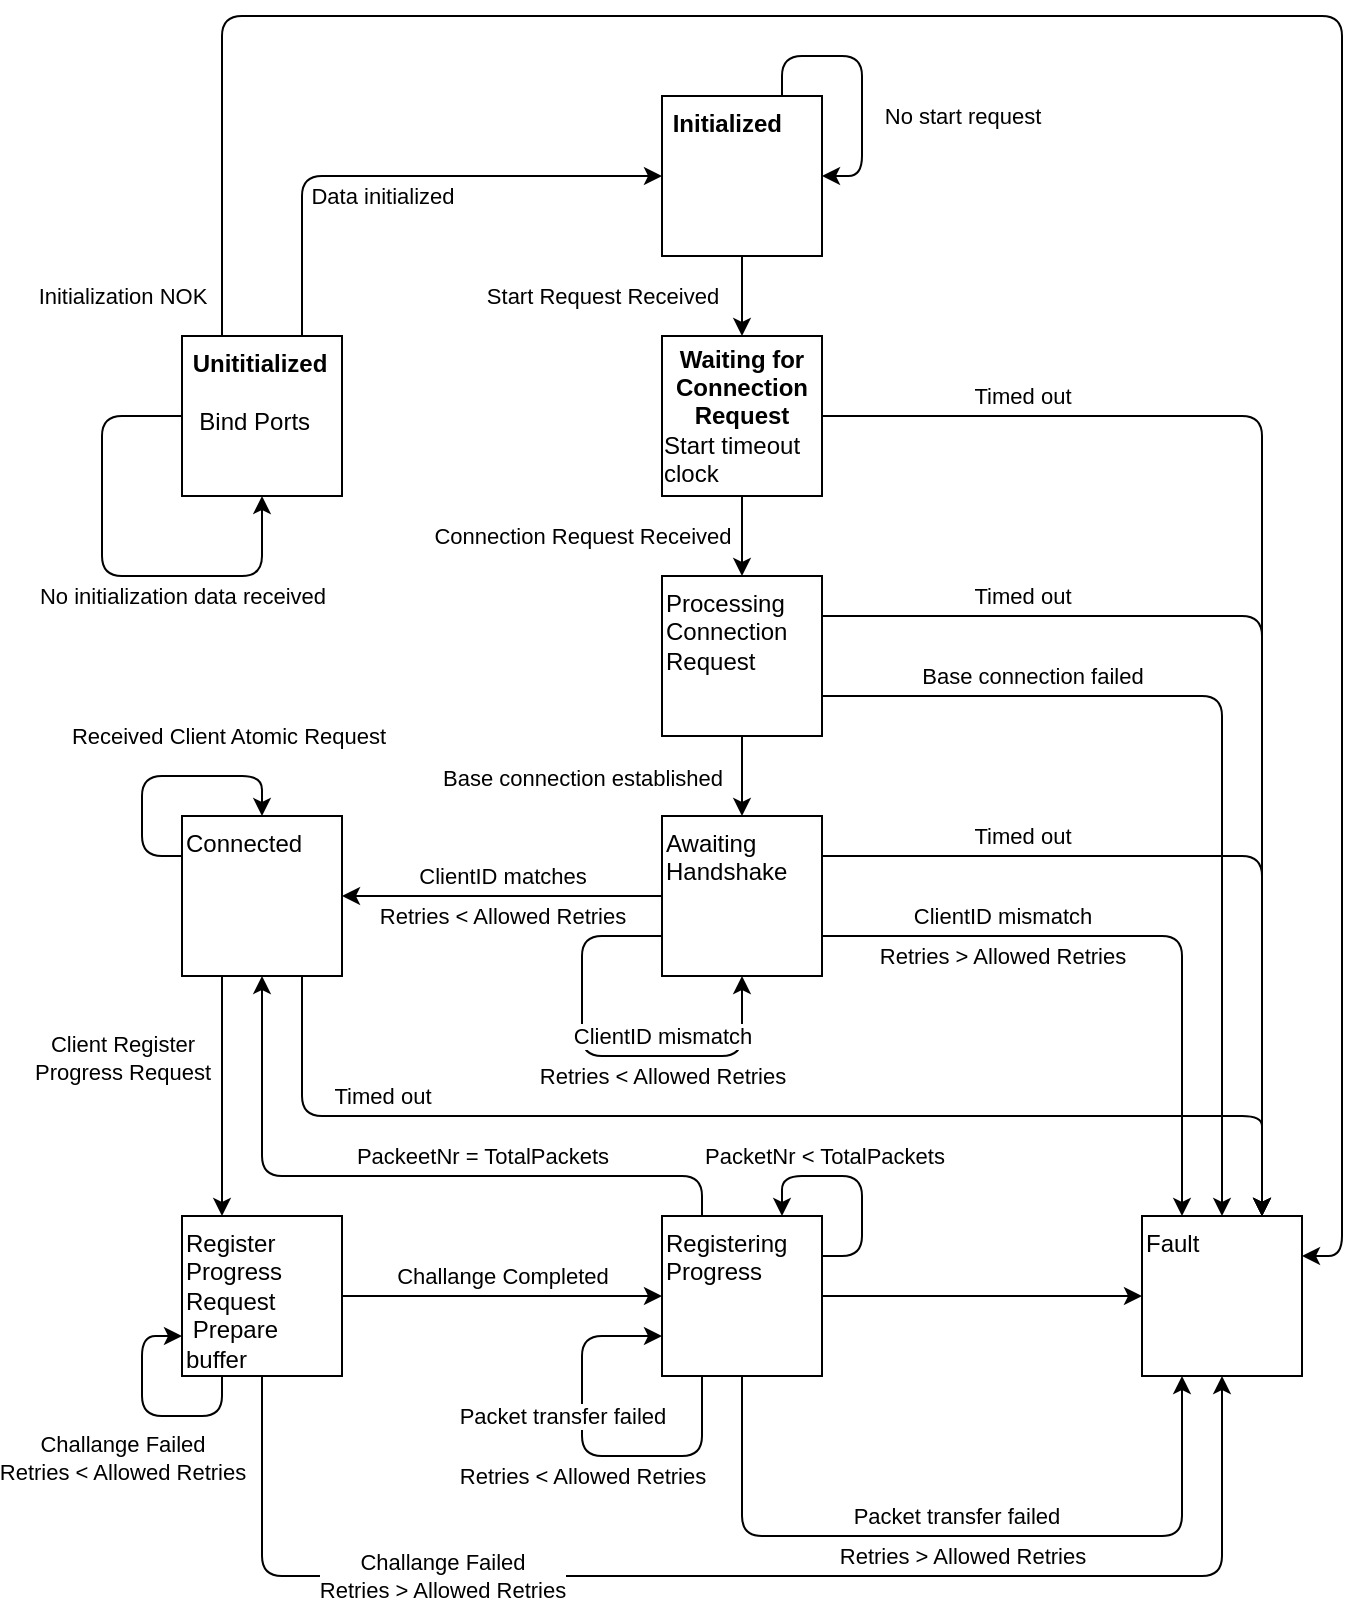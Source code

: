 <mxfile>
    <diagram id="RY3ymiAz-SzAJmmh8Ybt" name="Page-1">
        <mxGraphModel dx="1716" dy="1898" grid="1" gridSize="10" guides="1" tooltips="1" connect="1" arrows="1" fold="1" page="1" pageScale="1" pageWidth="850" pageHeight="1100" math="0" shadow="0">
            <root>
                <mxCell id="0"/>
                <mxCell id="1" parent="0"/>
                <mxCell id="9" style="edgeStyle=none;html=1;exitX=0.75;exitY=0;exitDx=0;exitDy=0;" parent="1" source="2" target="3" edge="1">
                    <mxGeometry relative="1" as="geometry">
                        <Array as="points">
                            <mxPoint x="140" y="40"/>
                        </Array>
                    </mxGeometry>
                </mxCell>
                <mxCell id="81" value="Data initialized" style="edgeLabel;html=1;align=center;verticalAlign=middle;resizable=0;points=[];" parent="9" vertex="1" connectable="0">
                    <mxGeometry x="-0.525" y="-1" relative="1" as="geometry">
                        <mxPoint x="39" y="-8" as="offset"/>
                    </mxGeometry>
                </mxCell>
                <mxCell id="20" style="edgeStyle=none;html=1;entryX=1;entryY=0.25;entryDx=0;entryDy=0;exitX=0.25;exitY=0;exitDx=0;exitDy=0;" parent="1" source="2" target="16" edge="1">
                    <mxGeometry relative="1" as="geometry">
                        <Array as="points">
                            <mxPoint x="100" y="-40"/>
                            <mxPoint x="660" y="-40"/>
                            <mxPoint x="660" y="580"/>
                        </Array>
                    </mxGeometry>
                </mxCell>
                <mxCell id="21" value="Initialization NOK" style="edgeLabel;html=1;align=center;verticalAlign=middle;resizable=0;points=[];" parent="20" vertex="1" connectable="0">
                    <mxGeometry x="-0.437" y="-3" relative="1" as="geometry">
                        <mxPoint x="-273" y="137" as="offset"/>
                    </mxGeometry>
                </mxCell>
                <mxCell id="2" value="&lt;b&gt;&amp;nbsp;Unititialized&lt;/b&gt;&lt;br&gt;&lt;br&gt;&amp;nbsp; Bind Ports" style="whiteSpace=wrap;html=1;aspect=fixed;align=left;verticalAlign=top;" parent="1" vertex="1">
                    <mxGeometry x="80" y="120" width="80" height="80" as="geometry"/>
                </mxCell>
                <mxCell id="10" style="edgeStyle=none;html=1;" parent="1" source="3" target="4" edge="1">
                    <mxGeometry relative="1" as="geometry"/>
                </mxCell>
                <mxCell id="22" value="Start Request Received" style="edgeLabel;html=1;align=center;verticalAlign=middle;resizable=0;points=[];" parent="10" vertex="1" connectable="0">
                    <mxGeometry x="0.45" y="-5" relative="1" as="geometry">
                        <mxPoint x="-65" y="-9" as="offset"/>
                    </mxGeometry>
                </mxCell>
                <mxCell id="3" value="&lt;b&gt;&amp;nbsp;Initialized&lt;/b&gt;" style="whiteSpace=wrap;html=1;aspect=fixed;align=left;verticalAlign=top;" parent="1" vertex="1">
                    <mxGeometry x="320" width="80" height="80" as="geometry"/>
                </mxCell>
                <mxCell id="11" style="edgeStyle=none;html=1;" parent="1" source="4" target="5" edge="1">
                    <mxGeometry relative="1" as="geometry"/>
                </mxCell>
                <mxCell id="29" value="Connection Request Received" style="edgeLabel;html=1;align=center;verticalAlign=middle;resizable=0;points=[];" parent="11" vertex="1" connectable="0">
                    <mxGeometry x="0.4" y="-2" relative="1" as="geometry">
                        <mxPoint x="-78" y="-8" as="offset"/>
                    </mxGeometry>
                </mxCell>
                <mxCell id="27" style="edgeStyle=none;html=1;entryX=0.75;entryY=0;entryDx=0;entryDy=0;" parent="1" source="4" target="16" edge="1">
                    <mxGeometry relative="1" as="geometry">
                        <Array as="points">
                            <mxPoint x="620" y="160"/>
                        </Array>
                    </mxGeometry>
                </mxCell>
                <mxCell id="28" value="Timed out" style="edgeLabel;html=1;align=center;verticalAlign=middle;resizable=0;points=[];" parent="27" vertex="1" connectable="0">
                    <mxGeometry x="-0.567" y="-4" relative="1" as="geometry">
                        <mxPoint x="-34" y="-14" as="offset"/>
                    </mxGeometry>
                </mxCell>
                <mxCell id="4" value="&lt;b&gt;Waiting for Connection Request&lt;/b&gt;&lt;br&gt;&lt;div style=&quot;text-align: left&quot;&gt;&lt;span&gt;Start timeout clock&lt;/span&gt;&lt;/div&gt;" style="whiteSpace=wrap;html=1;aspect=fixed;" parent="1" vertex="1">
                    <mxGeometry x="320" y="120" width="80" height="80" as="geometry"/>
                </mxCell>
                <mxCell id="12" style="edgeStyle=none;html=1;" parent="1" source="5" target="6" edge="1">
                    <mxGeometry relative="1" as="geometry">
                        <Array as="points"/>
                    </mxGeometry>
                </mxCell>
                <mxCell id="34" value="Base connection established" style="edgeLabel;html=1;align=center;verticalAlign=middle;resizable=0;points=[];" parent="12" vertex="1" connectable="0">
                    <mxGeometry x="0.315" y="3" relative="1" as="geometry">
                        <mxPoint x="-83" y="-6" as="offset"/>
                    </mxGeometry>
                </mxCell>
                <mxCell id="30" style="edgeStyle=none;html=1;exitX=1;exitY=0.25;exitDx=0;exitDy=0;entryX=0.75;entryY=0;entryDx=0;entryDy=0;" parent="1" source="5" target="16" edge="1">
                    <mxGeometry relative="1" as="geometry">
                        <Array as="points">
                            <mxPoint x="570" y="260"/>
                            <mxPoint x="620" y="260"/>
                        </Array>
                    </mxGeometry>
                </mxCell>
                <mxCell id="31" value="Timed out" style="edgeLabel;html=1;align=center;verticalAlign=middle;resizable=0;points=[];" parent="30" vertex="1" connectable="0">
                    <mxGeometry x="-0.4" y="-3" relative="1" as="geometry">
                        <mxPoint x="-56" y="-13" as="offset"/>
                    </mxGeometry>
                </mxCell>
                <mxCell id="32" style="edgeStyle=none;html=1;entryX=0.5;entryY=0;entryDx=0;entryDy=0;exitX=1;exitY=0.75;exitDx=0;exitDy=0;" parent="1" source="5" target="16" edge="1">
                    <mxGeometry relative="1" as="geometry">
                        <Array as="points">
                            <mxPoint x="600" y="300"/>
                        </Array>
                    </mxGeometry>
                </mxCell>
                <mxCell id="33" value="Base connection failed" style="edgeLabel;html=1;align=center;verticalAlign=middle;resizable=0;points=[];" parent="32" vertex="1" connectable="0">
                    <mxGeometry x="-0.504" y="-3" relative="1" as="geometry">
                        <mxPoint x="-9" y="-13" as="offset"/>
                    </mxGeometry>
                </mxCell>
                <mxCell id="5" value="Processing Connection Request" style="whiteSpace=wrap;html=1;aspect=fixed;align=left;verticalAlign=top;" parent="1" vertex="1">
                    <mxGeometry x="320" y="240" width="80" height="80" as="geometry"/>
                </mxCell>
                <mxCell id="13" style="edgeStyle=none;html=1;" parent="1" source="6" target="7" edge="1">
                    <mxGeometry relative="1" as="geometry"/>
                </mxCell>
                <mxCell id="35" value="ClientID matches" style="edgeLabel;html=1;align=center;verticalAlign=middle;resizable=0;points=[];" parent="13" vertex="1" connectable="0">
                    <mxGeometry x="-0.138" relative="1" as="geometry">
                        <mxPoint x="-11" y="-10" as="offset"/>
                    </mxGeometry>
                </mxCell>
                <mxCell id="44" value="Retries &amp;lt; Allowed Retries" style="edgeLabel;html=1;align=center;verticalAlign=middle;resizable=0;points=[];" parent="13" vertex="1" connectable="0">
                    <mxGeometry x="-0.195" y="-2" relative="1" as="geometry">
                        <mxPoint x="-16" y="12" as="offset"/>
                    </mxGeometry>
                </mxCell>
                <mxCell id="36" style="edgeStyle=none;html=1;entryX=0.25;entryY=0;entryDx=0;entryDy=0;exitX=1;exitY=0.75;exitDx=0;exitDy=0;" parent="1" source="6" target="16" edge="1">
                    <mxGeometry relative="1" as="geometry">
                        <Array as="points">
                            <mxPoint x="580" y="420"/>
                        </Array>
                    </mxGeometry>
                </mxCell>
                <mxCell id="39" value="ClientID mismatch" style="edgeLabel;html=1;align=center;verticalAlign=middle;resizable=0;points=[];" parent="36" vertex="1" connectable="0">
                    <mxGeometry x="-0.319" relative="1" as="geometry">
                        <mxPoint x="-19" y="-10" as="offset"/>
                    </mxGeometry>
                </mxCell>
                <mxCell id="40" value="Retries &amp;gt; Allowed Retries" style="edgeLabel;html=1;align=center;verticalAlign=middle;resizable=0;points=[];" parent="36" vertex="1" connectable="0">
                    <mxGeometry x="-0.625" y="-3" relative="1" as="geometry">
                        <mxPoint x="30" y="7" as="offset"/>
                    </mxGeometry>
                </mxCell>
                <mxCell id="37" style="edgeStyle=none;html=1;exitX=1;exitY=0.25;exitDx=0;exitDy=0;entryX=0.75;entryY=0;entryDx=0;entryDy=0;" parent="1" source="6" target="16" edge="1">
                    <mxGeometry relative="1" as="geometry">
                        <Array as="points">
                            <mxPoint x="620" y="380"/>
                        </Array>
                    </mxGeometry>
                </mxCell>
                <mxCell id="38" value="Timed out" style="edgeLabel;html=1;align=center;verticalAlign=middle;resizable=0;points=[];" parent="37" vertex="1" connectable="0">
                    <mxGeometry x="-0.37" relative="1" as="geometry">
                        <mxPoint x="-26" y="-10" as="offset"/>
                    </mxGeometry>
                </mxCell>
                <mxCell id="6" value="Awaiting Handshake" style="whiteSpace=wrap;html=1;aspect=fixed;align=left;verticalAlign=top;fontStyle=0" parent="1" vertex="1">
                    <mxGeometry x="320" y="360" width="80" height="80" as="geometry"/>
                </mxCell>
                <mxCell id="14" style="edgeStyle=none;html=1;exitX=0.25;exitY=1;exitDx=0;exitDy=0;entryX=0.25;entryY=0;entryDx=0;entryDy=0;" parent="1" source="7" target="8" edge="1">
                    <mxGeometry relative="1" as="geometry"/>
                </mxCell>
                <mxCell id="48" value="Client Register &lt;br&gt;Progress Request" style="edgeLabel;html=1;align=center;verticalAlign=middle;resizable=0;points=[];" parent="14" vertex="1" connectable="0">
                    <mxGeometry x="-0.286" y="2" relative="1" as="geometry">
                        <mxPoint x="-52" y="-2" as="offset"/>
                    </mxGeometry>
                </mxCell>
                <mxCell id="49" style="edgeStyle=none;html=1;exitX=0.75;exitY=1;exitDx=0;exitDy=0;entryX=0.75;entryY=0;entryDx=0;entryDy=0;" parent="1" source="7" target="16" edge="1">
                    <mxGeometry relative="1" as="geometry">
                        <Array as="points">
                            <mxPoint x="140" y="460"/>
                            <mxPoint x="140" y="510"/>
                            <mxPoint x="620" y="510"/>
                            <mxPoint x="620" y="520"/>
                        </Array>
                    </mxGeometry>
                </mxCell>
                <mxCell id="50" value="Timed out" style="edgeLabel;html=1;align=center;verticalAlign=middle;resizable=0;points=[];" parent="49" vertex="1" connectable="0">
                    <mxGeometry x="-0.393" y="-1" relative="1" as="geometry">
                        <mxPoint x="-72" y="-11" as="offset"/>
                    </mxGeometry>
                </mxCell>
                <mxCell id="7" value="Connected" style="whiteSpace=wrap;html=1;aspect=fixed;align=left;verticalAlign=top;" parent="1" vertex="1">
                    <mxGeometry x="80" y="360" width="80" height="80" as="geometry"/>
                </mxCell>
                <mxCell id="17" style="edgeStyle=none;html=1;" parent="1" source="8" target="15" edge="1">
                    <mxGeometry relative="1" as="geometry"/>
                </mxCell>
                <mxCell id="65" value="Challange Completed" style="edgeLabel;html=1;align=center;verticalAlign=middle;resizable=0;points=[];" parent="17" vertex="1" connectable="0">
                    <mxGeometry x="-0.294" y="-2" relative="1" as="geometry">
                        <mxPoint x="23" y="-12" as="offset"/>
                    </mxGeometry>
                </mxCell>
                <mxCell id="53" style="edgeStyle=none;html=1;exitX=0.25;exitY=1;exitDx=0;exitDy=0;entryX=0;entryY=0.75;entryDx=0;entryDy=0;" parent="1" source="15" target="15" edge="1">
                    <mxGeometry relative="1" as="geometry">
                        <Array as="points">
                            <mxPoint x="340" y="680"/>
                            <mxPoint x="280" y="680"/>
                            <mxPoint x="280" y="620"/>
                        </Array>
                    </mxGeometry>
                </mxCell>
                <mxCell id="54" value="Packet transfer failed" style="edgeLabel;html=1;align=center;verticalAlign=middle;resizable=0;points=[];" parent="53" vertex="1" connectable="0">
                    <mxGeometry x="-0.467" y="-3" relative="1" as="geometry">
                        <mxPoint x="-57" y="-17" as="offset"/>
                    </mxGeometry>
                </mxCell>
                <mxCell id="55" value="Retries &amp;lt; Allowed Retries" style="edgeLabel;html=1;align=center;verticalAlign=middle;resizable=0;points=[];" parent="53" vertex="1" connectable="0">
                    <mxGeometry x="-0.163" relative="1" as="geometry">
                        <mxPoint x="-17" y="10" as="offset"/>
                    </mxGeometry>
                </mxCell>
                <mxCell id="56" style="edgeStyle=none;html=1;entryX=0.25;entryY=1;entryDx=0;entryDy=0;exitX=0.5;exitY=1;exitDx=0;exitDy=0;" parent="1" source="15" target="16" edge="1">
                    <mxGeometry relative="1" as="geometry">
                        <Array as="points">
                            <mxPoint x="360" y="720"/>
                            <mxPoint x="580" y="720"/>
                        </Array>
                    </mxGeometry>
                </mxCell>
                <mxCell id="57" value="Packet transfer failed" style="edgeLabel;html=1;align=center;verticalAlign=middle;resizable=0;points=[];" parent="56" vertex="1" connectable="0">
                    <mxGeometry x="0.177" y="1" relative="1" as="geometry">
                        <mxPoint x="-37" y="-9" as="offset"/>
                    </mxGeometry>
                </mxCell>
                <mxCell id="58" value="Retries &amp;gt; Allowed Retries" style="edgeLabel;html=1;align=center;verticalAlign=middle;resizable=0;points=[];" parent="56" vertex="1" connectable="0">
                    <mxGeometry x="-0.206" y="-4" relative="1" as="geometry">
                        <mxPoint x="39" y="6" as="offset"/>
                    </mxGeometry>
                </mxCell>
                <mxCell id="59" style="edgeStyle=none;html=1;entryX=0.5;entryY=1;entryDx=0;entryDy=0;" parent="1" source="8" target="16" edge="1">
                    <mxGeometry relative="1" as="geometry">
                        <Array as="points">
                            <mxPoint x="120" y="740"/>
                            <mxPoint x="600" y="740"/>
                        </Array>
                    </mxGeometry>
                </mxCell>
                <mxCell id="60" value="Challange Failed&lt;br&gt;Retries &amp;gt; Allowed Retries" style="edgeLabel;html=1;align=center;verticalAlign=middle;resizable=0;points=[];" parent="59" vertex="1" connectable="0">
                    <mxGeometry x="-0.813" y="1" relative="1" as="geometry">
                        <mxPoint x="89" y="36" as="offset"/>
                    </mxGeometry>
                </mxCell>
                <mxCell id="62" style="edgeStyle=none;html=1;exitX=0.25;exitY=1;exitDx=0;exitDy=0;entryX=0;entryY=0.75;entryDx=0;entryDy=0;" parent="1" source="8" target="8" edge="1">
                    <mxGeometry relative="1" as="geometry">
                        <mxPoint x="40" y="760" as="targetPoint"/>
                        <Array as="points">
                            <mxPoint x="100" y="660"/>
                            <mxPoint x="60" y="660"/>
                            <mxPoint x="60" y="620"/>
                        </Array>
                    </mxGeometry>
                </mxCell>
                <mxCell id="63" value="Challange Failed&lt;br&gt;Retries &amp;lt; Allowed Retries" style="edgeLabel;html=1;align=center;verticalAlign=middle;resizable=0;points=[];" parent="62" vertex="1" connectable="0">
                    <mxGeometry x="0.444" relative="1" as="geometry">
                        <mxPoint x="-10" y="47" as="offset"/>
                    </mxGeometry>
                </mxCell>
                <mxCell id="8" value="Register Progress Request&lt;br&gt;&amp;nbsp;Prepare buffer" style="whiteSpace=wrap;html=1;aspect=fixed;align=left;verticalAlign=top;" parent="1" vertex="1">
                    <mxGeometry x="80" y="560" width="80" height="80" as="geometry"/>
                </mxCell>
                <mxCell id="18" style="edgeStyle=none;html=1;" parent="1" source="15" target="16" edge="1">
                    <mxGeometry relative="1" as="geometry"/>
                </mxCell>
                <mxCell id="66" style="edgeStyle=none;html=1;entryX=0.5;entryY=1;entryDx=0;entryDy=0;exitX=0.25;exitY=0;exitDx=0;exitDy=0;" parent="1" source="15" target="7" edge="1">
                    <mxGeometry relative="1" as="geometry">
                        <Array as="points">
                            <mxPoint x="340" y="540"/>
                            <mxPoint x="120" y="540"/>
                        </Array>
                    </mxGeometry>
                </mxCell>
                <mxCell id="67" value="PackeetNr = TotalPackets" style="edgeLabel;html=1;align=center;verticalAlign=middle;resizable=0;points=[];" parent="66" vertex="1" connectable="0">
                    <mxGeometry x="-0.342" y="2" relative="1" as="geometry">
                        <mxPoint x="-18" y="-12" as="offset"/>
                    </mxGeometry>
                </mxCell>
                <mxCell id="15" value="Registering Progress" style="whiteSpace=wrap;html=1;aspect=fixed;align=left;verticalAlign=top;" parent="1" vertex="1">
                    <mxGeometry x="320" y="560" width="80" height="80" as="geometry"/>
                </mxCell>
                <mxCell id="16" value="Fault" style="whiteSpace=wrap;html=1;aspect=fixed;align=left;verticalAlign=top;" parent="1" vertex="1">
                    <mxGeometry x="560" y="560" width="80" height="80" as="geometry"/>
                </mxCell>
                <mxCell id="41" style="edgeStyle=none;html=1;exitX=0;exitY=0.75;exitDx=0;exitDy=0;entryX=0.5;entryY=1;entryDx=0;entryDy=0;" parent="1" source="6" target="6" edge="1">
                    <mxGeometry relative="1" as="geometry">
                        <Array as="points">
                            <mxPoint x="280" y="420"/>
                            <mxPoint x="280" y="480"/>
                            <mxPoint x="360" y="480"/>
                        </Array>
                    </mxGeometry>
                </mxCell>
                <mxCell id="42" value="ClientID mismatch" style="edgeLabel;html=1;align=center;verticalAlign=middle;resizable=0;points=[];" parent="41" vertex="1" connectable="0">
                    <mxGeometry x="0.082" y="2" relative="1" as="geometry">
                        <mxPoint x="21" y="-8" as="offset"/>
                    </mxGeometry>
                </mxCell>
                <mxCell id="43" value="Retries &amp;lt; Allowed Retries" style="edgeLabel;html=1;align=center;verticalAlign=middle;resizable=0;points=[];" parent="41" vertex="1" connectable="0">
                    <mxGeometry x="0.427" y="1" relative="1" as="geometry">
                        <mxPoint x="-17" y="11" as="offset"/>
                    </mxGeometry>
                </mxCell>
                <mxCell id="46" style="edgeStyle=none;html=1;exitX=0;exitY=0.25;exitDx=0;exitDy=0;entryX=0.5;entryY=0;entryDx=0;entryDy=0;" parent="1" source="7" target="7" edge="1">
                    <mxGeometry relative="1" as="geometry">
                        <Array as="points">
                            <mxPoint x="60" y="380"/>
                            <mxPoint x="60" y="340"/>
                            <mxPoint x="120" y="340"/>
                        </Array>
                    </mxGeometry>
                </mxCell>
                <mxCell id="47" value="Received Client Atomic Request" style="edgeLabel;html=1;align=center;verticalAlign=middle;resizable=0;points=[];" parent="46" vertex="1" connectable="0">
                    <mxGeometry x="0.163" relative="1" as="geometry">
                        <mxPoint x="21" y="-20" as="offset"/>
                    </mxGeometry>
                </mxCell>
                <mxCell id="51" style="edgeStyle=none;html=1;entryX=0.75;entryY=0;entryDx=0;entryDy=0;exitX=1;exitY=0.25;exitDx=0;exitDy=0;" parent="1" source="15" target="15" edge="1">
                    <mxGeometry relative="1" as="geometry">
                        <Array as="points">
                            <mxPoint x="420" y="580"/>
                            <mxPoint x="420" y="540"/>
                            <mxPoint x="380" y="540"/>
                        </Array>
                    </mxGeometry>
                </mxCell>
                <mxCell id="64" value="PacketNr &amp;lt; TotalPackets" style="edgeLabel;html=1;align=center;verticalAlign=middle;resizable=0;points=[];" parent="51" vertex="1" connectable="0">
                    <mxGeometry x="0.525" y="-2" relative="1" as="geometry">
                        <mxPoint x="12" y="-8" as="offset"/>
                    </mxGeometry>
                </mxCell>
                <mxCell id="76" style="edgeStyle=none;html=1;entryX=1;entryY=0.5;entryDx=0;entryDy=0;exitX=0.75;exitY=0;exitDx=0;exitDy=0;" parent="1" source="3" target="3" edge="1">
                    <mxGeometry relative="1" as="geometry">
                        <Array as="points">
                            <mxPoint x="380" y="-20"/>
                            <mxPoint x="420" y="-20"/>
                            <mxPoint x="420" y="40"/>
                        </Array>
                    </mxGeometry>
                </mxCell>
                <mxCell id="77" value="No start request" style="edgeLabel;html=1;align=center;verticalAlign=middle;resizable=0;points=[];" parent="76" vertex="1" connectable="0">
                    <mxGeometry x="-0.5" y="1" relative="1" as="geometry">
                        <mxPoint x="75" y="31" as="offset"/>
                    </mxGeometry>
                </mxCell>
                <mxCell id="82" style="edgeStyle=none;html=1;exitX=0;exitY=0.5;exitDx=0;exitDy=0;entryX=0.5;entryY=1;entryDx=0;entryDy=0;" parent="1" source="2" target="2" edge="1">
                    <mxGeometry relative="1" as="geometry">
                        <Array as="points">
                            <mxPoint x="40" y="160"/>
                            <mxPoint x="40" y="240"/>
                            <mxPoint x="120" y="240"/>
                        </Array>
                    </mxGeometry>
                </mxCell>
                <mxCell id="83" value="No initialization data received" style="edgeLabel;html=1;align=center;verticalAlign=middle;resizable=0;points=[];" parent="82" vertex="1" connectable="0">
                    <mxGeometry x="0.192" relative="1" as="geometry">
                        <mxPoint x="17" y="10" as="offset"/>
                    </mxGeometry>
                </mxCell>
            </root>
        </mxGraphModel>
    </diagram>
</mxfile>